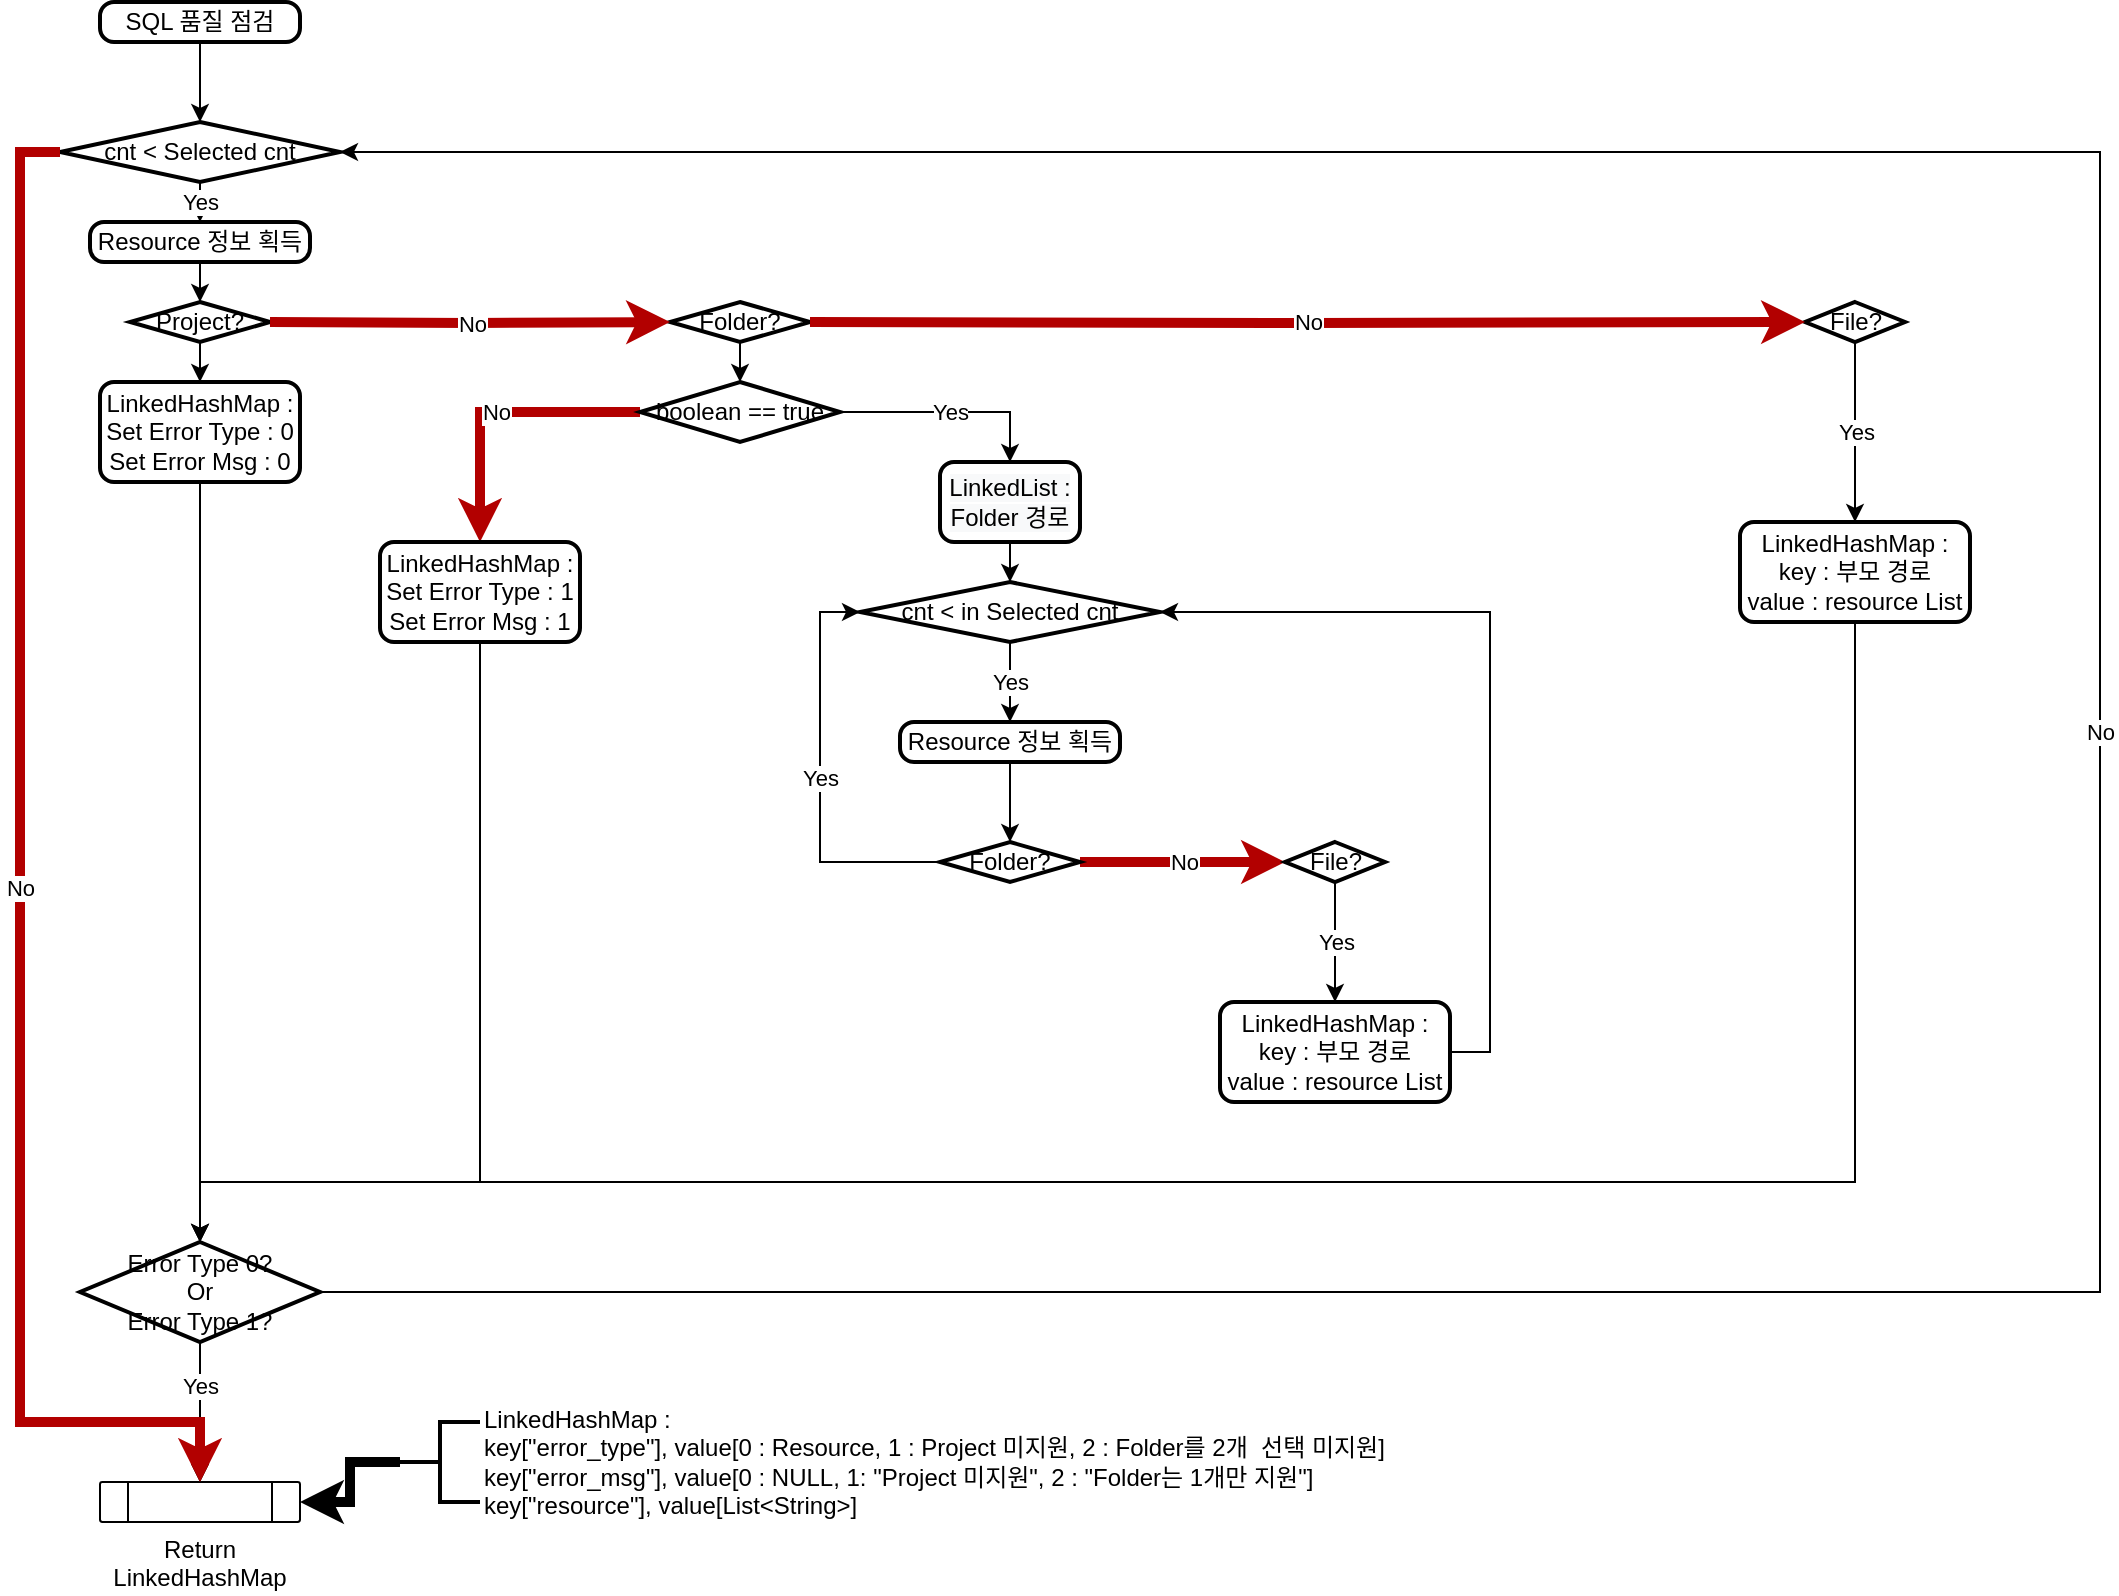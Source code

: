 <mxfile version="14.5.3" type="github">
  <diagram id="C5RBs43oDa-KdzZeNtuy" name="Page-1">
    <mxGraphModel dx="1422" dy="762" grid="1" gridSize="10" guides="1" tooltips="1" connect="1" arrows="1" fold="1" page="1" pageScale="1" pageWidth="1169" pageHeight="827" math="0" shadow="0">
      <root>
        <mxCell id="WIyWlLk6GJQsqaUBKTNV-0" />
        <mxCell id="WIyWlLk6GJQsqaUBKTNV-1" parent="WIyWlLk6GJQsqaUBKTNV-0" />
        <mxCell id="KDvS2yM697CIPFRJHkad-46" style="edgeStyle=orthogonalEdgeStyle;rounded=0;orthogonalLoop=1;jettySize=auto;html=1;exitX=0.5;exitY=1;exitDx=0;exitDy=0;entryX=0.5;entryY=0;entryDx=0;entryDy=0;entryPerimeter=0;" edge="1" parent="WIyWlLk6GJQsqaUBKTNV-1" source="KDvS2yM697CIPFRJHkad-1" target="KDvS2yM697CIPFRJHkad-4">
          <mxGeometry relative="1" as="geometry" />
        </mxCell>
        <mxCell id="KDvS2yM697CIPFRJHkad-1" value="SQL 품질 점검" style="rounded=1;whiteSpace=wrap;html=1;absoluteArcSize=1;arcSize=14;strokeWidth=2;" vertex="1" parent="WIyWlLk6GJQsqaUBKTNV-1">
          <mxGeometry x="150" y="10" width="100" height="20" as="geometry" />
        </mxCell>
        <mxCell id="KDvS2yM697CIPFRJHkad-7" value="Yes" style="edgeStyle=orthogonalEdgeStyle;rounded=0;orthogonalLoop=1;jettySize=auto;html=1;exitX=0.5;exitY=1;exitDx=0;exitDy=0;exitPerimeter=0;entryX=0.5;entryY=0;entryDx=0;entryDy=0;" edge="1" parent="WIyWlLk6GJQsqaUBKTNV-1" source="KDvS2yM697CIPFRJHkad-4" target="KDvS2yM697CIPFRJHkad-6">
          <mxGeometry relative="1" as="geometry" />
        </mxCell>
        <mxCell id="KDvS2yM697CIPFRJHkad-47" value="No" style="edgeStyle=orthogonalEdgeStyle;rounded=0;orthogonalLoop=1;jettySize=auto;html=1;exitX=0;exitY=0.5;exitDx=0;exitDy=0;exitPerimeter=0;entryX=0.5;entryY=0;entryDx=0;entryDy=0;fillColor=#e51400;strokeColor=#B20000;" edge="1" parent="WIyWlLk6GJQsqaUBKTNV-1" source="KDvS2yM697CIPFRJHkad-4" target="KDvS2yM697CIPFRJHkad-21">
          <mxGeometry relative="1" as="geometry">
            <Array as="points">
              <mxPoint x="110" y="85" />
              <mxPoint x="110" y="720" />
              <mxPoint x="200" y="720" />
            </Array>
          </mxGeometry>
        </mxCell>
        <mxCell id="KDvS2yM697CIPFRJHkad-4" value="cnt &amp;lt; Selected cnt" style="strokeWidth=2;html=1;shape=mxgraph.flowchart.decision;whiteSpace=wrap;" vertex="1" parent="WIyWlLk6GJQsqaUBKTNV-1">
          <mxGeometry x="130" y="70" width="140" height="30" as="geometry" />
        </mxCell>
        <mxCell id="KDvS2yM697CIPFRJHkad-13" style="edgeStyle=orthogonalEdgeStyle;rounded=0;orthogonalLoop=1;jettySize=auto;html=1;exitX=0.5;exitY=1;exitDx=0;exitDy=0;" edge="1" parent="WIyWlLk6GJQsqaUBKTNV-1" source="KDvS2yM697CIPFRJHkad-6" target="KDvS2yM697CIPFRJHkad-8">
          <mxGeometry relative="1" as="geometry" />
        </mxCell>
        <mxCell id="KDvS2yM697CIPFRJHkad-6" value="Resource 정보 획득" style="rounded=1;whiteSpace=wrap;html=1;absoluteArcSize=1;arcSize=14;strokeWidth=2;" vertex="1" parent="WIyWlLk6GJQsqaUBKTNV-1">
          <mxGeometry x="145" y="120" width="110" height="20" as="geometry" />
        </mxCell>
        <mxCell id="KDvS2yM697CIPFRJHkad-16" style="edgeStyle=orthogonalEdgeStyle;rounded=0;orthogonalLoop=1;jettySize=auto;html=1;exitX=0.5;exitY=1;exitDx=0;exitDy=0;exitPerimeter=0;entryX=0.5;entryY=0;entryDx=0;entryDy=0;" edge="1" parent="WIyWlLk6GJQsqaUBKTNV-1" source="KDvS2yM697CIPFRJHkad-8" target="KDvS2yM697CIPFRJHkad-14">
          <mxGeometry relative="1" as="geometry" />
        </mxCell>
        <mxCell id="KDvS2yM697CIPFRJHkad-8" value="Project?" style="strokeWidth=2;html=1;shape=mxgraph.flowchart.decision;whiteSpace=wrap;" vertex="1" parent="WIyWlLk6GJQsqaUBKTNV-1">
          <mxGeometry x="165" y="160" width="70" height="20" as="geometry" />
        </mxCell>
        <mxCell id="KDvS2yM697CIPFRJHkad-73" style="edgeStyle=orthogonalEdgeStyle;rounded=0;orthogonalLoop=1;jettySize=auto;html=1;exitX=0.5;exitY=1;exitDx=0;exitDy=0;exitPerimeter=0;entryX=0.5;entryY=0;entryDx=0;entryDy=0;entryPerimeter=0;" edge="1" parent="WIyWlLk6GJQsqaUBKTNV-1" source="KDvS2yM697CIPFRJHkad-9" target="KDvS2yM697CIPFRJHkad-49">
          <mxGeometry relative="1" as="geometry" />
        </mxCell>
        <mxCell id="KDvS2yM697CIPFRJHkad-9" value="Folder?" style="strokeWidth=2;html=1;shape=mxgraph.flowchart.decision;whiteSpace=wrap;" vertex="1" parent="WIyWlLk6GJQsqaUBKTNV-1">
          <mxGeometry x="435" y="160" width="70" height="20" as="geometry" />
        </mxCell>
        <mxCell id="KDvS2yM697CIPFRJHkad-81" value="Yes" style="edgeStyle=orthogonalEdgeStyle;rounded=0;orthogonalLoop=1;jettySize=auto;html=1;exitX=0.5;exitY=1;exitDx=0;exitDy=0;exitPerimeter=0;entryX=0.5;entryY=0;entryDx=0;entryDy=0;" edge="1" parent="WIyWlLk6GJQsqaUBKTNV-1" source="KDvS2yM697CIPFRJHkad-10" target="KDvS2yM697CIPFRJHkad-79">
          <mxGeometry relative="1" as="geometry" />
        </mxCell>
        <mxCell id="KDvS2yM697CIPFRJHkad-10" value="File?" style="strokeWidth=2;html=1;shape=mxgraph.flowchart.decision;whiteSpace=wrap;" vertex="1" parent="WIyWlLk6GJQsqaUBKTNV-1">
          <mxGeometry x="1002.5" y="160" width="50" height="20" as="geometry" />
        </mxCell>
        <mxCell id="KDvS2yM697CIPFRJHkad-18" style="edgeStyle=orthogonalEdgeStyle;rounded=0;orthogonalLoop=1;jettySize=auto;html=1;exitX=0.5;exitY=1;exitDx=0;exitDy=0;" edge="1" parent="WIyWlLk6GJQsqaUBKTNV-1" source="KDvS2yM697CIPFRJHkad-14" target="KDvS2yM697CIPFRJHkad-17">
          <mxGeometry relative="1" as="geometry" />
        </mxCell>
        <mxCell id="KDvS2yM697CIPFRJHkad-14" value="LinkedHashMap :&lt;br&gt;Set Error Type : 0&lt;br&gt;Set Error Msg : 0" style="rounded=1;whiteSpace=wrap;html=1;absoluteArcSize=1;arcSize=14;strokeWidth=2;" vertex="1" parent="WIyWlLk6GJQsqaUBKTNV-1">
          <mxGeometry x="150" y="200" width="100" height="50" as="geometry" />
        </mxCell>
        <mxCell id="KDvS2yM697CIPFRJHkad-22" value="Yes" style="edgeStyle=orthogonalEdgeStyle;rounded=0;orthogonalLoop=1;jettySize=auto;html=1;exitX=0.5;exitY=1;exitDx=0;exitDy=0;exitPerimeter=0;entryX=0.5;entryY=0;entryDx=0;entryDy=0;" edge="1" parent="WIyWlLk6GJQsqaUBKTNV-1" source="KDvS2yM697CIPFRJHkad-17" target="KDvS2yM697CIPFRJHkad-21">
          <mxGeometry x="-0.385" relative="1" as="geometry">
            <mxPoint as="offset" />
          </mxGeometry>
        </mxCell>
        <mxCell id="KDvS2yM697CIPFRJHkad-92" value="No" style="edgeStyle=orthogonalEdgeStyle;rounded=0;orthogonalLoop=1;jettySize=auto;html=1;exitX=1;exitY=0.5;exitDx=0;exitDy=0;exitPerimeter=0;entryX=1;entryY=0.5;entryDx=0;entryDy=0;entryPerimeter=0;" edge="1" parent="WIyWlLk6GJQsqaUBKTNV-1" source="KDvS2yM697CIPFRJHkad-17" target="KDvS2yM697CIPFRJHkad-4">
          <mxGeometry relative="1" as="geometry">
            <mxPoint x="320" y="655" as="targetPoint" />
            <Array as="points">
              <mxPoint x="1150" y="655" />
              <mxPoint x="1150" y="85" />
            </Array>
          </mxGeometry>
        </mxCell>
        <mxCell id="KDvS2yM697CIPFRJHkad-17" value="Error Type 0?&lt;br&gt;Or&lt;br&gt;Error Type 1?" style="strokeWidth=2;html=1;shape=mxgraph.flowchart.decision;whiteSpace=wrap;" vertex="1" parent="WIyWlLk6GJQsqaUBKTNV-1">
          <mxGeometry x="140" y="630" width="120" height="50" as="geometry" />
        </mxCell>
        <mxCell id="KDvS2yM697CIPFRJHkad-21" value="Return LinkedHashMap" style="verticalLabelPosition=bottom;verticalAlign=top;html=1;shape=process;whiteSpace=wrap;rounded=1;size=0.14;arcSize=6;" vertex="1" parent="WIyWlLk6GJQsqaUBKTNV-1">
          <mxGeometry x="150" y="750" width="100" height="20" as="geometry" />
        </mxCell>
        <mxCell id="KDvS2yM697CIPFRJHkad-100" style="edgeStyle=orthogonalEdgeStyle;rounded=0;orthogonalLoop=1;jettySize=auto;html=1;exitX=0;exitY=0.5;exitDx=0;exitDy=0;exitPerimeter=0;entryX=1;entryY=0.5;entryDx=0;entryDy=0;strokeColor=#000000;strokeWidth=5;" edge="1" parent="WIyWlLk6GJQsqaUBKTNV-1" source="KDvS2yM697CIPFRJHkad-35" target="KDvS2yM697CIPFRJHkad-21">
          <mxGeometry relative="1" as="geometry" />
        </mxCell>
        <mxCell id="KDvS2yM697CIPFRJHkad-35" value="LinkedHashMap : &lt;br&gt;key[&quot;error_type&quot;], value[0 : Resource, 1 : Project 미지원, 2 : Folder를 2개&amp;nbsp; 선택 미지원]&lt;br&gt;key[&quot;error_msg&quot;], value[0 : NULL, 1: &quot;Project 미지원&quot;, 2 : &quot;Folder는 1개만 지원&quot;]&lt;br&gt;key[&quot;resource&quot;], value[List&amp;lt;String&amp;gt;]" style="strokeWidth=2;html=1;shape=mxgraph.flowchart.annotation_2;align=left;labelPosition=right;pointerEvents=1;" vertex="1" parent="WIyWlLk6GJQsqaUBKTNV-1">
          <mxGeometry x="300" y="720" width="40" height="40" as="geometry" />
        </mxCell>
        <mxCell id="KDvS2yM697CIPFRJHkad-55" value="Yes" style="edgeStyle=orthogonalEdgeStyle;rounded=0;orthogonalLoop=1;jettySize=auto;html=1;exitX=0.5;exitY=1;exitDx=0;exitDy=0;exitPerimeter=0;entryX=0.5;entryY=0;entryDx=0;entryDy=0;" edge="1" parent="WIyWlLk6GJQsqaUBKTNV-1" source="KDvS2yM697CIPFRJHkad-42" target="KDvS2yM697CIPFRJHkad-44">
          <mxGeometry relative="1" as="geometry" />
        </mxCell>
        <mxCell id="KDvS2yM697CIPFRJHkad-42" value="cnt &amp;lt; in Selected cnt" style="strokeWidth=2;html=1;shape=mxgraph.flowchart.decision;whiteSpace=wrap;" vertex="1" parent="WIyWlLk6GJQsqaUBKTNV-1">
          <mxGeometry x="530" y="300" width="150" height="30" as="geometry" />
        </mxCell>
        <mxCell id="KDvS2yM697CIPFRJHkad-51" style="edgeStyle=orthogonalEdgeStyle;rounded=0;orthogonalLoop=1;jettySize=auto;html=1;exitX=0.5;exitY=1;exitDx=0;exitDy=0;entryX=0.5;entryY=0;entryDx=0;entryDy=0;entryPerimeter=0;" edge="1" parent="WIyWlLk6GJQsqaUBKTNV-1" source="KDvS2yM697CIPFRJHkad-44" target="KDvS2yM697CIPFRJHkad-50">
          <mxGeometry relative="1" as="geometry" />
        </mxCell>
        <mxCell id="KDvS2yM697CIPFRJHkad-44" value="Resource 정보 획득" style="rounded=1;whiteSpace=wrap;html=1;absoluteArcSize=1;arcSize=14;strokeWidth=2;" vertex="1" parent="WIyWlLk6GJQsqaUBKTNV-1">
          <mxGeometry x="550" y="370" width="110" height="20" as="geometry" />
        </mxCell>
        <mxCell id="KDvS2yM697CIPFRJHkad-54" value="Yes" style="edgeStyle=orthogonalEdgeStyle;rounded=0;orthogonalLoop=1;jettySize=auto;html=1;exitX=1;exitY=0.5;exitDx=0;exitDy=0;exitPerimeter=0;entryX=0.5;entryY=0;entryDx=0;entryDy=0;" edge="1" parent="WIyWlLk6GJQsqaUBKTNV-1" source="KDvS2yM697CIPFRJHkad-49" target="KDvS2yM697CIPFRJHkad-89">
          <mxGeometry relative="1" as="geometry" />
        </mxCell>
        <mxCell id="KDvS2yM697CIPFRJHkad-62" value="No" style="edgeStyle=orthogonalEdgeStyle;rounded=0;orthogonalLoop=1;jettySize=auto;html=1;exitX=0;exitY=0.5;exitDx=0;exitDy=0;exitPerimeter=0;fillColor=#e51400;strokeColor=#B20000;strokeWidth=5;entryX=0.5;entryY=0;entryDx=0;entryDy=0;" edge="1" parent="WIyWlLk6GJQsqaUBKTNV-1" source="KDvS2yM697CIPFRJHkad-49" target="KDvS2yM697CIPFRJHkad-60">
          <mxGeometry relative="1" as="geometry">
            <mxPoint x="340" y="250" as="targetPoint" />
          </mxGeometry>
        </mxCell>
        <mxCell id="KDvS2yM697CIPFRJHkad-49" value="boolean == true" style="strokeWidth=2;html=1;shape=mxgraph.flowchart.decision;whiteSpace=wrap;" vertex="1" parent="WIyWlLk6GJQsqaUBKTNV-1">
          <mxGeometry x="420" y="200" width="100" height="30" as="geometry" />
        </mxCell>
        <mxCell id="KDvS2yM697CIPFRJHkad-56" value="Yes" style="edgeStyle=orthogonalEdgeStyle;rounded=0;orthogonalLoop=1;jettySize=auto;html=1;exitX=0;exitY=0.5;exitDx=0;exitDy=0;exitPerimeter=0;entryX=0;entryY=0.5;entryDx=0;entryDy=0;entryPerimeter=0;" edge="1" parent="WIyWlLk6GJQsqaUBKTNV-1" source="KDvS2yM697CIPFRJHkad-50" target="KDvS2yM697CIPFRJHkad-42">
          <mxGeometry relative="1" as="geometry" />
        </mxCell>
        <mxCell id="KDvS2yM697CIPFRJHkad-64" value="No" style="edgeStyle=orthogonalEdgeStyle;rounded=0;orthogonalLoop=1;jettySize=auto;html=1;exitX=1;exitY=0.5;exitDx=0;exitDy=0;exitPerimeter=0;entryX=0;entryY=0.5;entryDx=0;entryDy=0;entryPerimeter=0;fillColor=#e51400;strokeColor=#B20000;strokeWidth=5;" edge="1" parent="WIyWlLk6GJQsqaUBKTNV-1" source="KDvS2yM697CIPFRJHkad-50" target="KDvS2yM697CIPFRJHkad-63">
          <mxGeometry relative="1" as="geometry" />
        </mxCell>
        <mxCell id="KDvS2yM697CIPFRJHkad-50" value="Folder?" style="strokeWidth=2;html=1;shape=mxgraph.flowchart.decision;whiteSpace=wrap;" vertex="1" parent="WIyWlLk6GJQsqaUBKTNV-1">
          <mxGeometry x="570" y="430" width="70" height="20" as="geometry" />
        </mxCell>
        <mxCell id="KDvS2yM697CIPFRJHkad-71" style="edgeStyle=orthogonalEdgeStyle;rounded=0;orthogonalLoop=1;jettySize=auto;html=1;exitX=0.5;exitY=1;exitDx=0;exitDy=0;entryX=0.5;entryY=0;entryDx=0;entryDy=0;entryPerimeter=0;" edge="1" parent="WIyWlLk6GJQsqaUBKTNV-1" source="KDvS2yM697CIPFRJHkad-60" target="KDvS2yM697CIPFRJHkad-17">
          <mxGeometry relative="1" as="geometry">
            <Array as="points">
              <mxPoint x="340" y="600" />
              <mxPoint x="200" y="600" />
            </Array>
          </mxGeometry>
        </mxCell>
        <mxCell id="KDvS2yM697CIPFRJHkad-60" value="LinkedHashMap :&lt;br&gt;Set Error Type : 1&lt;br&gt;Set Error Msg : 1" style="rounded=1;whiteSpace=wrap;html=1;absoluteArcSize=1;arcSize=14;strokeWidth=2;" vertex="1" parent="WIyWlLk6GJQsqaUBKTNV-1">
          <mxGeometry x="290" y="280" width="100" height="50" as="geometry" />
        </mxCell>
        <mxCell id="KDvS2yM697CIPFRJHkad-84" value="Yes" style="edgeStyle=orthogonalEdgeStyle;rounded=0;orthogonalLoop=1;jettySize=auto;html=1;exitX=0.5;exitY=1;exitDx=0;exitDy=0;exitPerimeter=0;entryX=0.5;entryY=0;entryDx=0;entryDy=0;" edge="1" parent="WIyWlLk6GJQsqaUBKTNV-1" source="KDvS2yM697CIPFRJHkad-63" target="KDvS2yM697CIPFRJHkad-82">
          <mxGeometry relative="1" as="geometry" />
        </mxCell>
        <mxCell id="KDvS2yM697CIPFRJHkad-63" value="File?" style="strokeWidth=2;html=1;shape=mxgraph.flowchart.decision;whiteSpace=wrap;" vertex="1" parent="WIyWlLk6GJQsqaUBKTNV-1">
          <mxGeometry x="742.5" y="430" width="50" height="20" as="geometry" />
        </mxCell>
        <mxCell id="KDvS2yM697CIPFRJHkad-87" style="edgeStyle=orthogonalEdgeStyle;rounded=0;orthogonalLoop=1;jettySize=auto;html=1;exitX=0.5;exitY=1;exitDx=0;exitDy=0;entryX=0.5;entryY=0;entryDx=0;entryDy=0;entryPerimeter=0;" edge="1" parent="WIyWlLk6GJQsqaUBKTNV-1" source="KDvS2yM697CIPFRJHkad-79" target="KDvS2yM697CIPFRJHkad-17">
          <mxGeometry relative="1" as="geometry">
            <mxPoint x="200" y="450" as="targetPoint" />
            <Array as="points">
              <mxPoint x="1028" y="600" />
              <mxPoint x="200" y="600" />
            </Array>
          </mxGeometry>
        </mxCell>
        <mxCell id="KDvS2yM697CIPFRJHkad-79" value="LinkedHashMap :&lt;br&gt;key : 부모 경로&lt;br&gt;value : resource List" style="rounded=1;whiteSpace=wrap;html=1;absoluteArcSize=1;arcSize=14;strokeWidth=2;" vertex="1" parent="WIyWlLk6GJQsqaUBKTNV-1">
          <mxGeometry x="970" y="270" width="115" height="50" as="geometry" />
        </mxCell>
        <mxCell id="KDvS2yM697CIPFRJHkad-85" style="edgeStyle=orthogonalEdgeStyle;rounded=0;orthogonalLoop=1;jettySize=auto;html=1;exitX=1;exitY=0.5;exitDx=0;exitDy=0;entryX=1;entryY=0.5;entryDx=0;entryDy=0;entryPerimeter=0;" edge="1" parent="WIyWlLk6GJQsqaUBKTNV-1" source="KDvS2yM697CIPFRJHkad-82" target="KDvS2yM697CIPFRJHkad-42">
          <mxGeometry relative="1" as="geometry" />
        </mxCell>
        <mxCell id="KDvS2yM697CIPFRJHkad-82" value="LinkedHashMap :&lt;br&gt;key : 부모 경로&lt;br&gt;value : resource List" style="rounded=1;whiteSpace=wrap;html=1;absoluteArcSize=1;arcSize=14;strokeWidth=2;" vertex="1" parent="WIyWlLk6GJQsqaUBKTNV-1">
          <mxGeometry x="710" y="510" width="115" height="50" as="geometry" />
        </mxCell>
        <mxCell id="KDvS2yM697CIPFRJHkad-90" style="edgeStyle=orthogonalEdgeStyle;rounded=0;orthogonalLoop=1;jettySize=auto;html=1;exitX=0.5;exitY=1;exitDx=0;exitDy=0;" edge="1" parent="WIyWlLk6GJQsqaUBKTNV-1" source="KDvS2yM697CIPFRJHkad-89" target="KDvS2yM697CIPFRJHkad-42">
          <mxGeometry relative="1" as="geometry" />
        </mxCell>
        <mxCell id="KDvS2yM697CIPFRJHkad-89" value="&#xa;&#xa;&lt;span style=&quot;color: rgb(0, 0, 0); font-family: helvetica; font-size: 12px; font-style: normal; font-weight: 400; letter-spacing: normal; text-align: center; text-indent: 0px; text-transform: none; word-spacing: 0px; background-color: rgb(248, 249, 250); display: inline; float: none;&quot;&gt;LinkedList :&lt;/span&gt;&lt;br style=&quot;color: rgb(0, 0, 0); font-family: helvetica; font-size: 12px; font-style: normal; font-weight: 400; letter-spacing: normal; text-align: center; text-indent: 0px; text-transform: none; word-spacing: 0px; background-color: rgb(248, 249, 250);&quot;&gt;&lt;span style=&quot;color: rgb(0, 0, 0); font-family: helvetica; font-size: 12px; font-style: normal; font-weight: 400; letter-spacing: normal; text-align: center; text-indent: 0px; text-transform: none; word-spacing: 0px; background-color: rgb(248, 249, 250); display: inline; float: none;&quot;&gt;Folder 경로&lt;/span&gt;&#xa;&#xa;" style="rounded=1;whiteSpace=wrap;html=1;absoluteArcSize=1;arcSize=14;strokeWidth=2;" vertex="1" parent="WIyWlLk6GJQsqaUBKTNV-1">
          <mxGeometry x="570" y="240" width="70" height="40" as="geometry" />
        </mxCell>
        <mxCell id="KDvS2yM697CIPFRJHkad-96" value="No" style="edgeStyle=orthogonalEdgeStyle;rounded=0;orthogonalLoop=1;jettySize=auto;html=1;exitX=0;exitY=0.5;exitDx=0;exitDy=0;exitPerimeter=0;entryX=0.5;entryY=0;entryDx=0;entryDy=0;fillColor=#e51400;strokeColor=#B20000;strokeWidth=5;" edge="1" parent="WIyWlLk6GJQsqaUBKTNV-1">
          <mxGeometry relative="1" as="geometry">
            <mxPoint x="130" y="85" as="sourcePoint" />
            <mxPoint x="200" y="750" as="targetPoint" />
            <Array as="points">
              <mxPoint x="110" y="85" />
              <mxPoint x="110" y="720" />
              <mxPoint x="200" y="720" />
            </Array>
          </mxGeometry>
        </mxCell>
        <mxCell id="KDvS2yM697CIPFRJHkad-97" value="No" style="edgeStyle=orthogonalEdgeStyle;rounded=0;orthogonalLoop=1;jettySize=auto;html=1;exitX=1;exitY=0.5;exitDx=0;exitDy=0;exitPerimeter=0;fillColor=#e51400;strokeColor=#B20000;strokeWidth=5;entryX=0;entryY=0.5;entryDx=0;entryDy=0;entryPerimeter=0;" edge="1" parent="WIyWlLk6GJQsqaUBKTNV-1" target="KDvS2yM697CIPFRJHkad-9">
          <mxGeometry relative="1" as="geometry">
            <mxPoint x="235" y="170" as="sourcePoint" />
            <mxPoint x="380" y="170" as="targetPoint" />
          </mxGeometry>
        </mxCell>
        <mxCell id="KDvS2yM697CIPFRJHkad-98" value="No" style="edgeStyle=orthogonalEdgeStyle;rounded=0;orthogonalLoop=1;jettySize=auto;html=1;exitX=1;exitY=0.5;exitDx=0;exitDy=0;exitPerimeter=0;fillColor=#e51400;strokeColor=#B20000;strokeWidth=5;entryX=0;entryY=0.5;entryDx=0;entryDy=0;entryPerimeter=0;" edge="1" parent="WIyWlLk6GJQsqaUBKTNV-1" target="KDvS2yM697CIPFRJHkad-10">
          <mxGeometry relative="1" as="geometry">
            <mxPoint x="505" y="170" as="sourcePoint" />
            <mxPoint x="900" y="170" as="targetPoint" />
          </mxGeometry>
        </mxCell>
      </root>
    </mxGraphModel>
  </diagram>
</mxfile>
